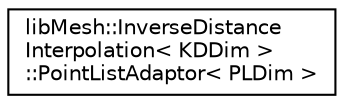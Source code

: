digraph "类继承关系图"
{
 // INTERACTIVE_SVG=YES
  edge [fontname="Helvetica",fontsize="10",labelfontname="Helvetica",labelfontsize="10"];
  node [fontname="Helvetica",fontsize="10",shape=record];
  rankdir="LR";
  Node1 [label="libMesh::InverseDistance\lInterpolation\< KDDim \>\l::PointListAdaptor\< PLDim \>",height=0.2,width=0.4,color="black", fillcolor="white", style="filled",URL="$classlibMesh_1_1InverseDistanceInterpolation_1_1PointListAdaptor.html",tooltip="This class adapts list of libMesh Point types for use in a nanoflann KD-Tree. "];
}
